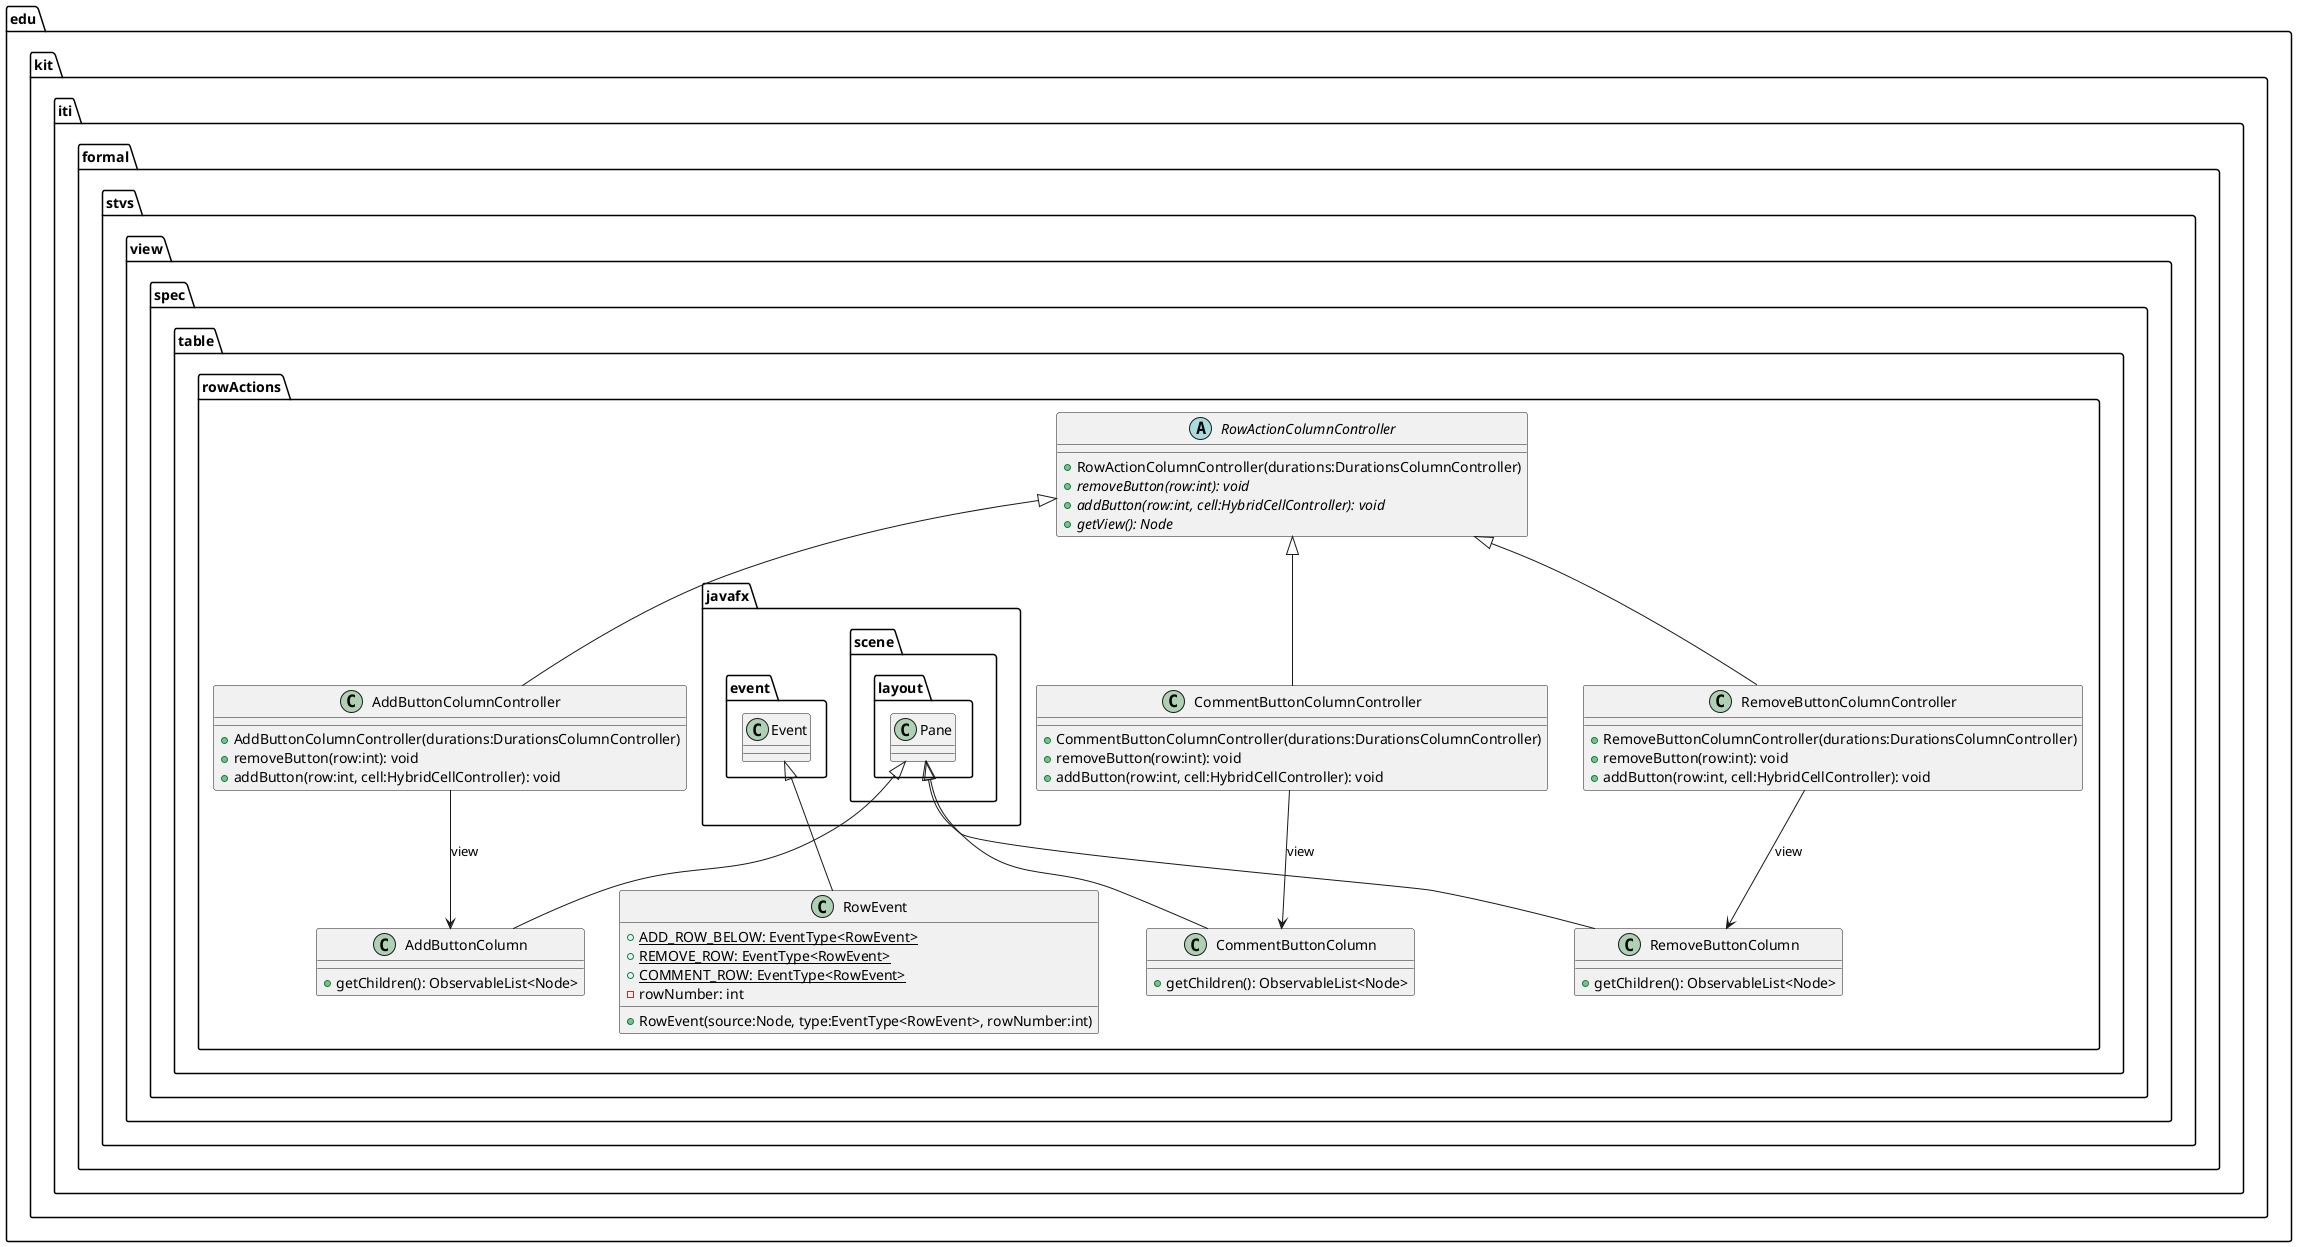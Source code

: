 @startuml

    namespace edu.kit.iti.formal.stvs.view.spec.table.rowActions {

        class AddButtonColumnController {
            +AddButtonColumnController(durations:DurationsColumnController)
            +removeButton(row:int): void
            +addButton(row:int, cell:HybridCellController): void
        }

        class CommentButtonColumn {
            +getChildren(): ObservableList<Node>
        }

        class RowEvent {
            {static} +ADD_ROW_BELOW: EventType<RowEvent>
            {static} +REMOVE_ROW: EventType<RowEvent>
            {static} +COMMENT_ROW: EventType<RowEvent>
            -rowNumber: int
            +RowEvent(source:Node, type:EventType<RowEvent>, rowNumber:int)
        }

        abstract class RowActionColumnController {
            +RowActionColumnController(durations:DurationsColumnController)
            {abstract} +removeButton(row:int): void
            {abstract} +addButton(row:int, cell:HybridCellController): void
            {abstract} +getView(): Node
        }

        class AddButtonColumn {
            +getChildren(): ObservableList<Node>
        }

        class CommentButtonColumnController {
            +CommentButtonColumnController(durations:DurationsColumnController)
            +removeButton(row:int): void
            +addButton(row:int, cell:HybridCellController): void
        }

        class RemoveButtonColumnController {
            +RemoveButtonColumnController(durations:DurationsColumnController)
            +removeButton(row:int): void
            +addButton(row:int, cell:HybridCellController): void
        }

        class RemoveButtonColumn {
            +getChildren(): ObservableList<Node>
        }

        RowActionColumnController <|-- AddButtonColumnController

        class javafx.scene.layout.Pane
        javafx.scene.layout.Pane <|-- CommentButtonColumn

        class javafx.event.Event
        javafx.event.Event <|-- RowEvent

        javafx.scene.layout.Pane <|-- AddButtonColumn

        RowActionColumnController <|-- CommentButtonColumnController

        RowActionColumnController <|-- RemoveButtonColumnController

        javafx.scene.layout.Pane <|-- RemoveButtonColumn

        AddButtonColumnController --> AddButtonColumn: view

        CommentButtonColumnController --> CommentButtonColumn: view

        RemoveButtonColumnController --> RemoveButtonColumn: view

    }

@enduml
